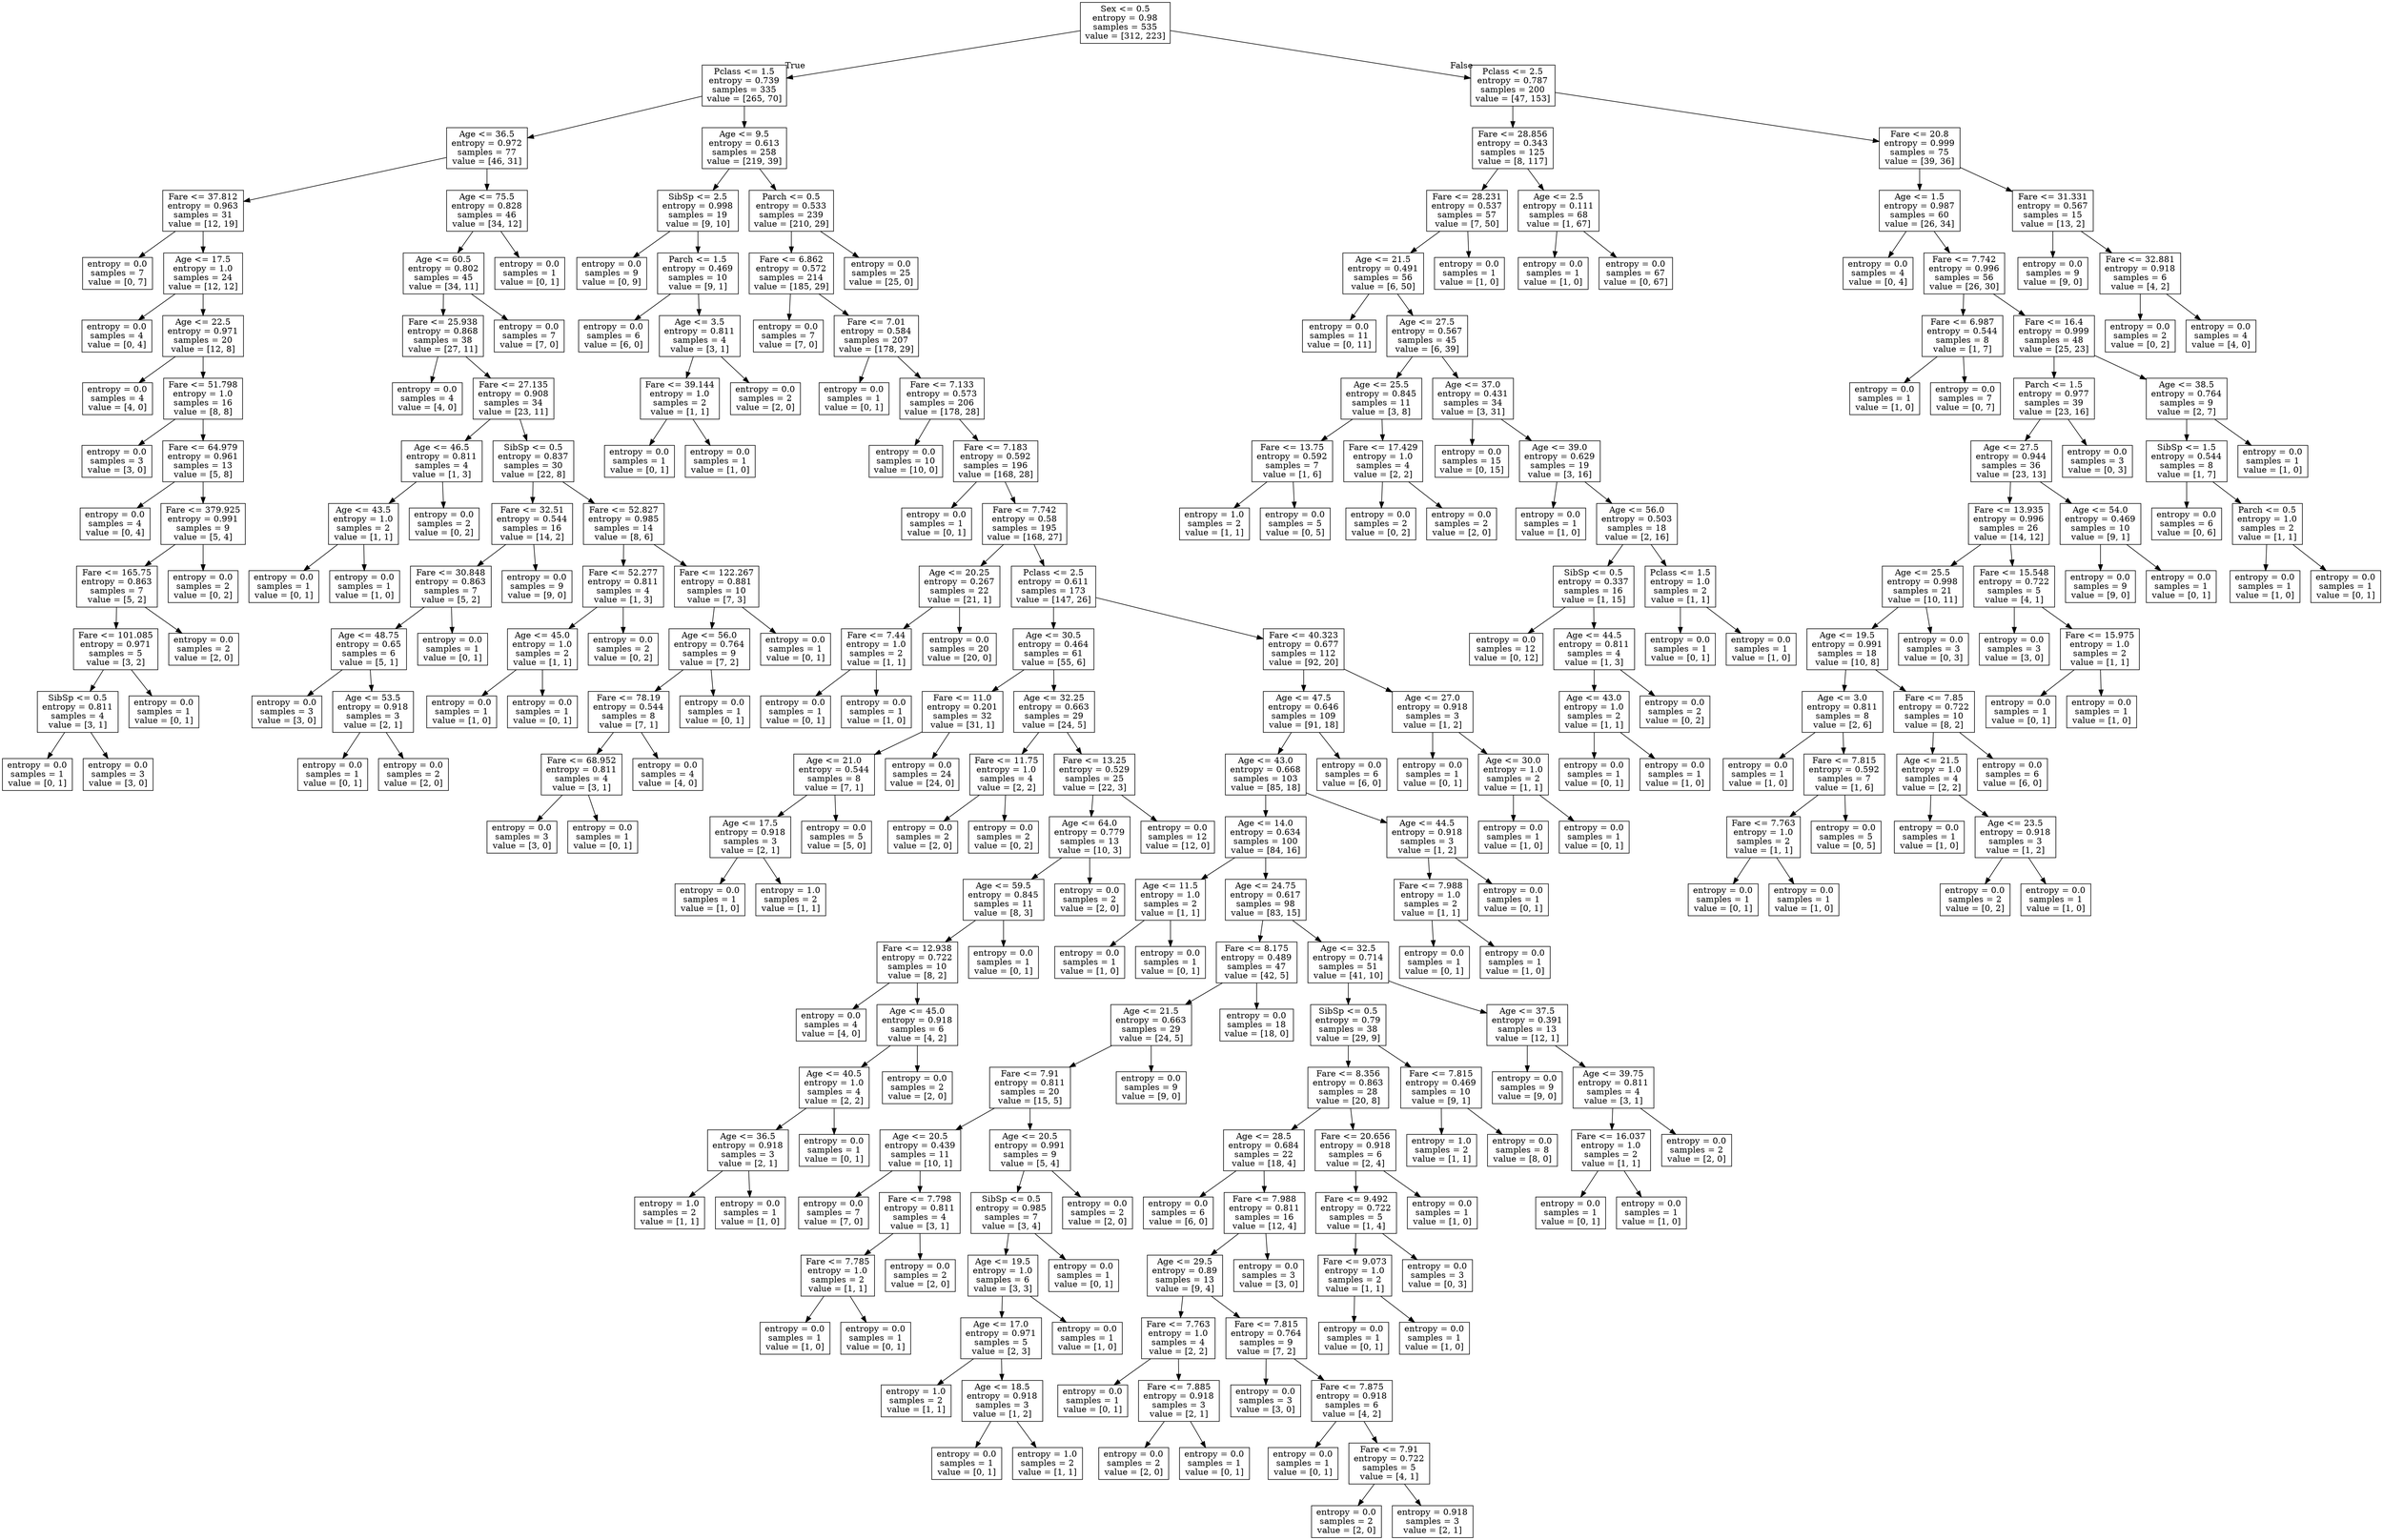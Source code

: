 digraph Tree {
node [shape=box] ;
0 [label="Sex <= 0.5\nentropy = 0.98\nsamples = 535\nvalue = [312, 223]"] ;
1 [label="Pclass <= 1.5\nentropy = 0.739\nsamples = 335\nvalue = [265, 70]"] ;
0 -> 1 [labeldistance=2.5, labelangle=45, headlabel="True"] ;
2 [label="Age <= 36.5\nentropy = 0.972\nsamples = 77\nvalue = [46, 31]"] ;
1 -> 2 ;
3 [label="Fare <= 37.812\nentropy = 0.963\nsamples = 31\nvalue = [12, 19]"] ;
2 -> 3 ;
4 [label="entropy = 0.0\nsamples = 7\nvalue = [0, 7]"] ;
3 -> 4 ;
5 [label="Age <= 17.5\nentropy = 1.0\nsamples = 24\nvalue = [12, 12]"] ;
3 -> 5 ;
6 [label="entropy = 0.0\nsamples = 4\nvalue = [0, 4]"] ;
5 -> 6 ;
7 [label="Age <= 22.5\nentropy = 0.971\nsamples = 20\nvalue = [12, 8]"] ;
5 -> 7 ;
8 [label="entropy = 0.0\nsamples = 4\nvalue = [4, 0]"] ;
7 -> 8 ;
9 [label="Fare <= 51.798\nentropy = 1.0\nsamples = 16\nvalue = [8, 8]"] ;
7 -> 9 ;
10 [label="entropy = 0.0\nsamples = 3\nvalue = [3, 0]"] ;
9 -> 10 ;
11 [label="Fare <= 64.979\nentropy = 0.961\nsamples = 13\nvalue = [5, 8]"] ;
9 -> 11 ;
12 [label="entropy = 0.0\nsamples = 4\nvalue = [0, 4]"] ;
11 -> 12 ;
13 [label="Fare <= 379.925\nentropy = 0.991\nsamples = 9\nvalue = [5, 4]"] ;
11 -> 13 ;
14 [label="Fare <= 165.75\nentropy = 0.863\nsamples = 7\nvalue = [5, 2]"] ;
13 -> 14 ;
15 [label="Fare <= 101.085\nentropy = 0.971\nsamples = 5\nvalue = [3, 2]"] ;
14 -> 15 ;
16 [label="SibSp <= 0.5\nentropy = 0.811\nsamples = 4\nvalue = [3, 1]"] ;
15 -> 16 ;
17 [label="entropy = 0.0\nsamples = 1\nvalue = [0, 1]"] ;
16 -> 17 ;
18 [label="entropy = 0.0\nsamples = 3\nvalue = [3, 0]"] ;
16 -> 18 ;
19 [label="entropy = 0.0\nsamples = 1\nvalue = [0, 1]"] ;
15 -> 19 ;
20 [label="entropy = 0.0\nsamples = 2\nvalue = [2, 0]"] ;
14 -> 20 ;
21 [label="entropy = 0.0\nsamples = 2\nvalue = [0, 2]"] ;
13 -> 21 ;
22 [label="Age <= 75.5\nentropy = 0.828\nsamples = 46\nvalue = [34, 12]"] ;
2 -> 22 ;
23 [label="Age <= 60.5\nentropy = 0.802\nsamples = 45\nvalue = [34, 11]"] ;
22 -> 23 ;
24 [label="Fare <= 25.938\nentropy = 0.868\nsamples = 38\nvalue = [27, 11]"] ;
23 -> 24 ;
25 [label="entropy = 0.0\nsamples = 4\nvalue = [4, 0]"] ;
24 -> 25 ;
26 [label="Fare <= 27.135\nentropy = 0.908\nsamples = 34\nvalue = [23, 11]"] ;
24 -> 26 ;
27 [label="Age <= 46.5\nentropy = 0.811\nsamples = 4\nvalue = [1, 3]"] ;
26 -> 27 ;
28 [label="Age <= 43.5\nentropy = 1.0\nsamples = 2\nvalue = [1, 1]"] ;
27 -> 28 ;
29 [label="entropy = 0.0\nsamples = 1\nvalue = [0, 1]"] ;
28 -> 29 ;
30 [label="entropy = 0.0\nsamples = 1\nvalue = [1, 0]"] ;
28 -> 30 ;
31 [label="entropy = 0.0\nsamples = 2\nvalue = [0, 2]"] ;
27 -> 31 ;
32 [label="SibSp <= 0.5\nentropy = 0.837\nsamples = 30\nvalue = [22, 8]"] ;
26 -> 32 ;
33 [label="Fare <= 32.51\nentropy = 0.544\nsamples = 16\nvalue = [14, 2]"] ;
32 -> 33 ;
34 [label="Fare <= 30.848\nentropy = 0.863\nsamples = 7\nvalue = [5, 2]"] ;
33 -> 34 ;
35 [label="Age <= 48.75\nentropy = 0.65\nsamples = 6\nvalue = [5, 1]"] ;
34 -> 35 ;
36 [label="entropy = 0.0\nsamples = 3\nvalue = [3, 0]"] ;
35 -> 36 ;
37 [label="Age <= 53.5\nentropy = 0.918\nsamples = 3\nvalue = [2, 1]"] ;
35 -> 37 ;
38 [label="entropy = 0.0\nsamples = 1\nvalue = [0, 1]"] ;
37 -> 38 ;
39 [label="entropy = 0.0\nsamples = 2\nvalue = [2, 0]"] ;
37 -> 39 ;
40 [label="entropy = 0.0\nsamples = 1\nvalue = [0, 1]"] ;
34 -> 40 ;
41 [label="entropy = 0.0\nsamples = 9\nvalue = [9, 0]"] ;
33 -> 41 ;
42 [label="Fare <= 52.827\nentropy = 0.985\nsamples = 14\nvalue = [8, 6]"] ;
32 -> 42 ;
43 [label="Fare <= 52.277\nentropy = 0.811\nsamples = 4\nvalue = [1, 3]"] ;
42 -> 43 ;
44 [label="Age <= 45.0\nentropy = 1.0\nsamples = 2\nvalue = [1, 1]"] ;
43 -> 44 ;
45 [label="entropy = 0.0\nsamples = 1\nvalue = [1, 0]"] ;
44 -> 45 ;
46 [label="entropy = 0.0\nsamples = 1\nvalue = [0, 1]"] ;
44 -> 46 ;
47 [label="entropy = 0.0\nsamples = 2\nvalue = [0, 2]"] ;
43 -> 47 ;
48 [label="Fare <= 122.267\nentropy = 0.881\nsamples = 10\nvalue = [7, 3]"] ;
42 -> 48 ;
49 [label="Age <= 56.0\nentropy = 0.764\nsamples = 9\nvalue = [7, 2]"] ;
48 -> 49 ;
50 [label="Fare <= 78.19\nentropy = 0.544\nsamples = 8\nvalue = [7, 1]"] ;
49 -> 50 ;
51 [label="Fare <= 68.952\nentropy = 0.811\nsamples = 4\nvalue = [3, 1]"] ;
50 -> 51 ;
52 [label="entropy = 0.0\nsamples = 3\nvalue = [3, 0]"] ;
51 -> 52 ;
53 [label="entropy = 0.0\nsamples = 1\nvalue = [0, 1]"] ;
51 -> 53 ;
54 [label="entropy = 0.0\nsamples = 4\nvalue = [4, 0]"] ;
50 -> 54 ;
55 [label="entropy = 0.0\nsamples = 1\nvalue = [0, 1]"] ;
49 -> 55 ;
56 [label="entropy = 0.0\nsamples = 1\nvalue = [0, 1]"] ;
48 -> 56 ;
57 [label="entropy = 0.0\nsamples = 7\nvalue = [7, 0]"] ;
23 -> 57 ;
58 [label="entropy = 0.0\nsamples = 1\nvalue = [0, 1]"] ;
22 -> 58 ;
59 [label="Age <= 9.5\nentropy = 0.613\nsamples = 258\nvalue = [219, 39]"] ;
1 -> 59 ;
60 [label="SibSp <= 2.5\nentropy = 0.998\nsamples = 19\nvalue = [9, 10]"] ;
59 -> 60 ;
61 [label="entropy = 0.0\nsamples = 9\nvalue = [0, 9]"] ;
60 -> 61 ;
62 [label="Parch <= 1.5\nentropy = 0.469\nsamples = 10\nvalue = [9, 1]"] ;
60 -> 62 ;
63 [label="entropy = 0.0\nsamples = 6\nvalue = [6, 0]"] ;
62 -> 63 ;
64 [label="Age <= 3.5\nentropy = 0.811\nsamples = 4\nvalue = [3, 1]"] ;
62 -> 64 ;
65 [label="Fare <= 39.144\nentropy = 1.0\nsamples = 2\nvalue = [1, 1]"] ;
64 -> 65 ;
66 [label="entropy = 0.0\nsamples = 1\nvalue = [0, 1]"] ;
65 -> 66 ;
67 [label="entropy = 0.0\nsamples = 1\nvalue = [1, 0]"] ;
65 -> 67 ;
68 [label="entropy = 0.0\nsamples = 2\nvalue = [2, 0]"] ;
64 -> 68 ;
69 [label="Parch <= 0.5\nentropy = 0.533\nsamples = 239\nvalue = [210, 29]"] ;
59 -> 69 ;
70 [label="Fare <= 6.862\nentropy = 0.572\nsamples = 214\nvalue = [185, 29]"] ;
69 -> 70 ;
71 [label="entropy = 0.0\nsamples = 7\nvalue = [7, 0]"] ;
70 -> 71 ;
72 [label="Fare <= 7.01\nentropy = 0.584\nsamples = 207\nvalue = [178, 29]"] ;
70 -> 72 ;
73 [label="entropy = 0.0\nsamples = 1\nvalue = [0, 1]"] ;
72 -> 73 ;
74 [label="Fare <= 7.133\nentropy = 0.573\nsamples = 206\nvalue = [178, 28]"] ;
72 -> 74 ;
75 [label="entropy = 0.0\nsamples = 10\nvalue = [10, 0]"] ;
74 -> 75 ;
76 [label="Fare <= 7.183\nentropy = 0.592\nsamples = 196\nvalue = [168, 28]"] ;
74 -> 76 ;
77 [label="entropy = 0.0\nsamples = 1\nvalue = [0, 1]"] ;
76 -> 77 ;
78 [label="Fare <= 7.742\nentropy = 0.58\nsamples = 195\nvalue = [168, 27]"] ;
76 -> 78 ;
79 [label="Age <= 20.25\nentropy = 0.267\nsamples = 22\nvalue = [21, 1]"] ;
78 -> 79 ;
80 [label="Fare <= 7.44\nentropy = 1.0\nsamples = 2\nvalue = [1, 1]"] ;
79 -> 80 ;
81 [label="entropy = 0.0\nsamples = 1\nvalue = [0, 1]"] ;
80 -> 81 ;
82 [label="entropy = 0.0\nsamples = 1\nvalue = [1, 0]"] ;
80 -> 82 ;
83 [label="entropy = 0.0\nsamples = 20\nvalue = [20, 0]"] ;
79 -> 83 ;
84 [label="Pclass <= 2.5\nentropy = 0.611\nsamples = 173\nvalue = [147, 26]"] ;
78 -> 84 ;
85 [label="Age <= 30.5\nentropy = 0.464\nsamples = 61\nvalue = [55, 6]"] ;
84 -> 85 ;
86 [label="Fare <= 11.0\nentropy = 0.201\nsamples = 32\nvalue = [31, 1]"] ;
85 -> 86 ;
87 [label="Age <= 21.0\nentropy = 0.544\nsamples = 8\nvalue = [7, 1]"] ;
86 -> 87 ;
88 [label="Age <= 17.5\nentropy = 0.918\nsamples = 3\nvalue = [2, 1]"] ;
87 -> 88 ;
89 [label="entropy = 0.0\nsamples = 1\nvalue = [1, 0]"] ;
88 -> 89 ;
90 [label="entropy = 1.0\nsamples = 2\nvalue = [1, 1]"] ;
88 -> 90 ;
91 [label="entropy = 0.0\nsamples = 5\nvalue = [5, 0]"] ;
87 -> 91 ;
92 [label="entropy = 0.0\nsamples = 24\nvalue = [24, 0]"] ;
86 -> 92 ;
93 [label="Age <= 32.25\nentropy = 0.663\nsamples = 29\nvalue = [24, 5]"] ;
85 -> 93 ;
94 [label="Fare <= 11.75\nentropy = 1.0\nsamples = 4\nvalue = [2, 2]"] ;
93 -> 94 ;
95 [label="entropy = 0.0\nsamples = 2\nvalue = [2, 0]"] ;
94 -> 95 ;
96 [label="entropy = 0.0\nsamples = 2\nvalue = [0, 2]"] ;
94 -> 96 ;
97 [label="Fare <= 13.25\nentropy = 0.529\nsamples = 25\nvalue = [22, 3]"] ;
93 -> 97 ;
98 [label="Age <= 64.0\nentropy = 0.779\nsamples = 13\nvalue = [10, 3]"] ;
97 -> 98 ;
99 [label="Age <= 59.5\nentropy = 0.845\nsamples = 11\nvalue = [8, 3]"] ;
98 -> 99 ;
100 [label="Fare <= 12.938\nentropy = 0.722\nsamples = 10\nvalue = [8, 2]"] ;
99 -> 100 ;
101 [label="entropy = 0.0\nsamples = 4\nvalue = [4, 0]"] ;
100 -> 101 ;
102 [label="Age <= 45.0\nentropy = 0.918\nsamples = 6\nvalue = [4, 2]"] ;
100 -> 102 ;
103 [label="Age <= 40.5\nentropy = 1.0\nsamples = 4\nvalue = [2, 2]"] ;
102 -> 103 ;
104 [label="Age <= 36.5\nentropy = 0.918\nsamples = 3\nvalue = [2, 1]"] ;
103 -> 104 ;
105 [label="entropy = 1.0\nsamples = 2\nvalue = [1, 1]"] ;
104 -> 105 ;
106 [label="entropy = 0.0\nsamples = 1\nvalue = [1, 0]"] ;
104 -> 106 ;
107 [label="entropy = 0.0\nsamples = 1\nvalue = [0, 1]"] ;
103 -> 107 ;
108 [label="entropy = 0.0\nsamples = 2\nvalue = [2, 0]"] ;
102 -> 108 ;
109 [label="entropy = 0.0\nsamples = 1\nvalue = [0, 1]"] ;
99 -> 109 ;
110 [label="entropy = 0.0\nsamples = 2\nvalue = [2, 0]"] ;
98 -> 110 ;
111 [label="entropy = 0.0\nsamples = 12\nvalue = [12, 0]"] ;
97 -> 111 ;
112 [label="Fare <= 40.323\nentropy = 0.677\nsamples = 112\nvalue = [92, 20]"] ;
84 -> 112 ;
113 [label="Age <= 47.5\nentropy = 0.646\nsamples = 109\nvalue = [91, 18]"] ;
112 -> 113 ;
114 [label="Age <= 43.0\nentropy = 0.668\nsamples = 103\nvalue = [85, 18]"] ;
113 -> 114 ;
115 [label="Age <= 14.0\nentropy = 0.634\nsamples = 100\nvalue = [84, 16]"] ;
114 -> 115 ;
116 [label="Age <= 11.5\nentropy = 1.0\nsamples = 2\nvalue = [1, 1]"] ;
115 -> 116 ;
117 [label="entropy = 0.0\nsamples = 1\nvalue = [1, 0]"] ;
116 -> 117 ;
118 [label="entropy = 0.0\nsamples = 1\nvalue = [0, 1]"] ;
116 -> 118 ;
119 [label="Age <= 24.75\nentropy = 0.617\nsamples = 98\nvalue = [83, 15]"] ;
115 -> 119 ;
120 [label="Fare <= 8.175\nentropy = 0.489\nsamples = 47\nvalue = [42, 5]"] ;
119 -> 120 ;
121 [label="Age <= 21.5\nentropy = 0.663\nsamples = 29\nvalue = [24, 5]"] ;
120 -> 121 ;
122 [label="Fare <= 7.91\nentropy = 0.811\nsamples = 20\nvalue = [15, 5]"] ;
121 -> 122 ;
123 [label="Age <= 20.5\nentropy = 0.439\nsamples = 11\nvalue = [10, 1]"] ;
122 -> 123 ;
124 [label="entropy = 0.0\nsamples = 7\nvalue = [7, 0]"] ;
123 -> 124 ;
125 [label="Fare <= 7.798\nentropy = 0.811\nsamples = 4\nvalue = [3, 1]"] ;
123 -> 125 ;
126 [label="Fare <= 7.785\nentropy = 1.0\nsamples = 2\nvalue = [1, 1]"] ;
125 -> 126 ;
127 [label="entropy = 0.0\nsamples = 1\nvalue = [1, 0]"] ;
126 -> 127 ;
128 [label="entropy = 0.0\nsamples = 1\nvalue = [0, 1]"] ;
126 -> 128 ;
129 [label="entropy = 0.0\nsamples = 2\nvalue = [2, 0]"] ;
125 -> 129 ;
130 [label="Age <= 20.5\nentropy = 0.991\nsamples = 9\nvalue = [5, 4]"] ;
122 -> 130 ;
131 [label="SibSp <= 0.5\nentropy = 0.985\nsamples = 7\nvalue = [3, 4]"] ;
130 -> 131 ;
132 [label="Age <= 19.5\nentropy = 1.0\nsamples = 6\nvalue = [3, 3]"] ;
131 -> 132 ;
133 [label="Age <= 17.0\nentropy = 0.971\nsamples = 5\nvalue = [2, 3]"] ;
132 -> 133 ;
134 [label="entropy = 1.0\nsamples = 2\nvalue = [1, 1]"] ;
133 -> 134 ;
135 [label="Age <= 18.5\nentropy = 0.918\nsamples = 3\nvalue = [1, 2]"] ;
133 -> 135 ;
136 [label="entropy = 0.0\nsamples = 1\nvalue = [0, 1]"] ;
135 -> 136 ;
137 [label="entropy = 1.0\nsamples = 2\nvalue = [1, 1]"] ;
135 -> 137 ;
138 [label="entropy = 0.0\nsamples = 1\nvalue = [1, 0]"] ;
132 -> 138 ;
139 [label="entropy = 0.0\nsamples = 1\nvalue = [0, 1]"] ;
131 -> 139 ;
140 [label="entropy = 0.0\nsamples = 2\nvalue = [2, 0]"] ;
130 -> 140 ;
141 [label="entropy = 0.0\nsamples = 9\nvalue = [9, 0]"] ;
121 -> 141 ;
142 [label="entropy = 0.0\nsamples = 18\nvalue = [18, 0]"] ;
120 -> 142 ;
143 [label="Age <= 32.5\nentropy = 0.714\nsamples = 51\nvalue = [41, 10]"] ;
119 -> 143 ;
144 [label="SibSp <= 0.5\nentropy = 0.79\nsamples = 38\nvalue = [29, 9]"] ;
143 -> 144 ;
145 [label="Fare <= 8.356\nentropy = 0.863\nsamples = 28\nvalue = [20, 8]"] ;
144 -> 145 ;
146 [label="Age <= 28.5\nentropy = 0.684\nsamples = 22\nvalue = [18, 4]"] ;
145 -> 146 ;
147 [label="entropy = 0.0\nsamples = 6\nvalue = [6, 0]"] ;
146 -> 147 ;
148 [label="Fare <= 7.988\nentropy = 0.811\nsamples = 16\nvalue = [12, 4]"] ;
146 -> 148 ;
149 [label="Age <= 29.5\nentropy = 0.89\nsamples = 13\nvalue = [9, 4]"] ;
148 -> 149 ;
150 [label="Fare <= 7.763\nentropy = 1.0\nsamples = 4\nvalue = [2, 2]"] ;
149 -> 150 ;
151 [label="entropy = 0.0\nsamples = 1\nvalue = [0, 1]"] ;
150 -> 151 ;
152 [label="Fare <= 7.885\nentropy = 0.918\nsamples = 3\nvalue = [2, 1]"] ;
150 -> 152 ;
153 [label="entropy = 0.0\nsamples = 2\nvalue = [2, 0]"] ;
152 -> 153 ;
154 [label="entropy = 0.0\nsamples = 1\nvalue = [0, 1]"] ;
152 -> 154 ;
155 [label="Fare <= 7.815\nentropy = 0.764\nsamples = 9\nvalue = [7, 2]"] ;
149 -> 155 ;
156 [label="entropy = 0.0\nsamples = 3\nvalue = [3, 0]"] ;
155 -> 156 ;
157 [label="Fare <= 7.875\nentropy = 0.918\nsamples = 6\nvalue = [4, 2]"] ;
155 -> 157 ;
158 [label="entropy = 0.0\nsamples = 1\nvalue = [0, 1]"] ;
157 -> 158 ;
159 [label="Fare <= 7.91\nentropy = 0.722\nsamples = 5\nvalue = [4, 1]"] ;
157 -> 159 ;
160 [label="entropy = 0.0\nsamples = 2\nvalue = [2, 0]"] ;
159 -> 160 ;
161 [label="entropy = 0.918\nsamples = 3\nvalue = [2, 1]"] ;
159 -> 161 ;
162 [label="entropy = 0.0\nsamples = 3\nvalue = [3, 0]"] ;
148 -> 162 ;
163 [label="Fare <= 20.656\nentropy = 0.918\nsamples = 6\nvalue = [2, 4]"] ;
145 -> 163 ;
164 [label="Fare <= 9.492\nentropy = 0.722\nsamples = 5\nvalue = [1, 4]"] ;
163 -> 164 ;
165 [label="Fare <= 9.073\nentropy = 1.0\nsamples = 2\nvalue = [1, 1]"] ;
164 -> 165 ;
166 [label="entropy = 0.0\nsamples = 1\nvalue = [0, 1]"] ;
165 -> 166 ;
167 [label="entropy = 0.0\nsamples = 1\nvalue = [1, 0]"] ;
165 -> 167 ;
168 [label="entropy = 0.0\nsamples = 3\nvalue = [0, 3]"] ;
164 -> 168 ;
169 [label="entropy = 0.0\nsamples = 1\nvalue = [1, 0]"] ;
163 -> 169 ;
170 [label="Fare <= 7.815\nentropy = 0.469\nsamples = 10\nvalue = [9, 1]"] ;
144 -> 170 ;
171 [label="entropy = 1.0\nsamples = 2\nvalue = [1, 1]"] ;
170 -> 171 ;
172 [label="entropy = 0.0\nsamples = 8\nvalue = [8, 0]"] ;
170 -> 172 ;
173 [label="Age <= 37.5\nentropy = 0.391\nsamples = 13\nvalue = [12, 1]"] ;
143 -> 173 ;
174 [label="entropy = 0.0\nsamples = 9\nvalue = [9, 0]"] ;
173 -> 174 ;
175 [label="Age <= 39.75\nentropy = 0.811\nsamples = 4\nvalue = [3, 1]"] ;
173 -> 175 ;
176 [label="Fare <= 16.037\nentropy = 1.0\nsamples = 2\nvalue = [1, 1]"] ;
175 -> 176 ;
177 [label="entropy = 0.0\nsamples = 1\nvalue = [0, 1]"] ;
176 -> 177 ;
178 [label="entropy = 0.0\nsamples = 1\nvalue = [1, 0]"] ;
176 -> 178 ;
179 [label="entropy = 0.0\nsamples = 2\nvalue = [2, 0]"] ;
175 -> 179 ;
180 [label="Age <= 44.5\nentropy = 0.918\nsamples = 3\nvalue = [1, 2]"] ;
114 -> 180 ;
181 [label="Fare <= 7.988\nentropy = 1.0\nsamples = 2\nvalue = [1, 1]"] ;
180 -> 181 ;
182 [label="entropy = 0.0\nsamples = 1\nvalue = [0, 1]"] ;
181 -> 182 ;
183 [label="entropy = 0.0\nsamples = 1\nvalue = [1, 0]"] ;
181 -> 183 ;
184 [label="entropy = 0.0\nsamples = 1\nvalue = [0, 1]"] ;
180 -> 184 ;
185 [label="entropy = 0.0\nsamples = 6\nvalue = [6, 0]"] ;
113 -> 185 ;
186 [label="Age <= 27.0\nentropy = 0.918\nsamples = 3\nvalue = [1, 2]"] ;
112 -> 186 ;
187 [label="entropy = 0.0\nsamples = 1\nvalue = [0, 1]"] ;
186 -> 187 ;
188 [label="Age <= 30.0\nentropy = 1.0\nsamples = 2\nvalue = [1, 1]"] ;
186 -> 188 ;
189 [label="entropy = 0.0\nsamples = 1\nvalue = [1, 0]"] ;
188 -> 189 ;
190 [label="entropy = 0.0\nsamples = 1\nvalue = [0, 1]"] ;
188 -> 190 ;
191 [label="entropy = 0.0\nsamples = 25\nvalue = [25, 0]"] ;
69 -> 191 ;
192 [label="Pclass <= 2.5\nentropy = 0.787\nsamples = 200\nvalue = [47, 153]"] ;
0 -> 192 [labeldistance=2.5, labelangle=-45, headlabel="False"] ;
193 [label="Fare <= 28.856\nentropy = 0.343\nsamples = 125\nvalue = [8, 117]"] ;
192 -> 193 ;
194 [label="Fare <= 28.231\nentropy = 0.537\nsamples = 57\nvalue = [7, 50]"] ;
193 -> 194 ;
195 [label="Age <= 21.5\nentropy = 0.491\nsamples = 56\nvalue = [6, 50]"] ;
194 -> 195 ;
196 [label="entropy = 0.0\nsamples = 11\nvalue = [0, 11]"] ;
195 -> 196 ;
197 [label="Age <= 27.5\nentropy = 0.567\nsamples = 45\nvalue = [6, 39]"] ;
195 -> 197 ;
198 [label="Age <= 25.5\nentropy = 0.845\nsamples = 11\nvalue = [3, 8]"] ;
197 -> 198 ;
199 [label="Fare <= 13.75\nentropy = 0.592\nsamples = 7\nvalue = [1, 6]"] ;
198 -> 199 ;
200 [label="entropy = 1.0\nsamples = 2\nvalue = [1, 1]"] ;
199 -> 200 ;
201 [label="entropy = 0.0\nsamples = 5\nvalue = [0, 5]"] ;
199 -> 201 ;
202 [label="Fare <= 17.429\nentropy = 1.0\nsamples = 4\nvalue = [2, 2]"] ;
198 -> 202 ;
203 [label="entropy = 0.0\nsamples = 2\nvalue = [0, 2]"] ;
202 -> 203 ;
204 [label="entropy = 0.0\nsamples = 2\nvalue = [2, 0]"] ;
202 -> 204 ;
205 [label="Age <= 37.0\nentropy = 0.431\nsamples = 34\nvalue = [3, 31]"] ;
197 -> 205 ;
206 [label="entropy = 0.0\nsamples = 15\nvalue = [0, 15]"] ;
205 -> 206 ;
207 [label="Age <= 39.0\nentropy = 0.629\nsamples = 19\nvalue = [3, 16]"] ;
205 -> 207 ;
208 [label="entropy = 0.0\nsamples = 1\nvalue = [1, 0]"] ;
207 -> 208 ;
209 [label="Age <= 56.0\nentropy = 0.503\nsamples = 18\nvalue = [2, 16]"] ;
207 -> 209 ;
210 [label="SibSp <= 0.5\nentropy = 0.337\nsamples = 16\nvalue = [1, 15]"] ;
209 -> 210 ;
211 [label="entropy = 0.0\nsamples = 12\nvalue = [0, 12]"] ;
210 -> 211 ;
212 [label="Age <= 44.5\nentropy = 0.811\nsamples = 4\nvalue = [1, 3]"] ;
210 -> 212 ;
213 [label="Age <= 43.0\nentropy = 1.0\nsamples = 2\nvalue = [1, 1]"] ;
212 -> 213 ;
214 [label="entropy = 0.0\nsamples = 1\nvalue = [0, 1]"] ;
213 -> 214 ;
215 [label="entropy = 0.0\nsamples = 1\nvalue = [1, 0]"] ;
213 -> 215 ;
216 [label="entropy = 0.0\nsamples = 2\nvalue = [0, 2]"] ;
212 -> 216 ;
217 [label="Pclass <= 1.5\nentropy = 1.0\nsamples = 2\nvalue = [1, 1]"] ;
209 -> 217 ;
218 [label="entropy = 0.0\nsamples = 1\nvalue = [0, 1]"] ;
217 -> 218 ;
219 [label="entropy = 0.0\nsamples = 1\nvalue = [1, 0]"] ;
217 -> 219 ;
220 [label="entropy = 0.0\nsamples = 1\nvalue = [1, 0]"] ;
194 -> 220 ;
221 [label="Age <= 2.5\nentropy = 0.111\nsamples = 68\nvalue = [1, 67]"] ;
193 -> 221 ;
222 [label="entropy = 0.0\nsamples = 1\nvalue = [1, 0]"] ;
221 -> 222 ;
223 [label="entropy = 0.0\nsamples = 67\nvalue = [0, 67]"] ;
221 -> 223 ;
224 [label="Fare <= 20.8\nentropy = 0.999\nsamples = 75\nvalue = [39, 36]"] ;
192 -> 224 ;
225 [label="Age <= 1.5\nentropy = 0.987\nsamples = 60\nvalue = [26, 34]"] ;
224 -> 225 ;
226 [label="entropy = 0.0\nsamples = 4\nvalue = [0, 4]"] ;
225 -> 226 ;
227 [label="Fare <= 7.742\nentropy = 0.996\nsamples = 56\nvalue = [26, 30]"] ;
225 -> 227 ;
228 [label="Fare <= 6.987\nentropy = 0.544\nsamples = 8\nvalue = [1, 7]"] ;
227 -> 228 ;
229 [label="entropy = 0.0\nsamples = 1\nvalue = [1, 0]"] ;
228 -> 229 ;
230 [label="entropy = 0.0\nsamples = 7\nvalue = [0, 7]"] ;
228 -> 230 ;
231 [label="Fare <= 16.4\nentropy = 0.999\nsamples = 48\nvalue = [25, 23]"] ;
227 -> 231 ;
232 [label="Parch <= 1.5\nentropy = 0.977\nsamples = 39\nvalue = [23, 16]"] ;
231 -> 232 ;
233 [label="Age <= 27.5\nentropy = 0.944\nsamples = 36\nvalue = [23, 13]"] ;
232 -> 233 ;
234 [label="Fare <= 13.935\nentropy = 0.996\nsamples = 26\nvalue = [14, 12]"] ;
233 -> 234 ;
235 [label="Age <= 25.5\nentropy = 0.998\nsamples = 21\nvalue = [10, 11]"] ;
234 -> 235 ;
236 [label="Age <= 19.5\nentropy = 0.991\nsamples = 18\nvalue = [10, 8]"] ;
235 -> 236 ;
237 [label="Age <= 3.0\nentropy = 0.811\nsamples = 8\nvalue = [2, 6]"] ;
236 -> 237 ;
238 [label="entropy = 0.0\nsamples = 1\nvalue = [1, 0]"] ;
237 -> 238 ;
239 [label="Fare <= 7.815\nentropy = 0.592\nsamples = 7\nvalue = [1, 6]"] ;
237 -> 239 ;
240 [label="Fare <= 7.763\nentropy = 1.0\nsamples = 2\nvalue = [1, 1]"] ;
239 -> 240 ;
241 [label="entropy = 0.0\nsamples = 1\nvalue = [0, 1]"] ;
240 -> 241 ;
242 [label="entropy = 0.0\nsamples = 1\nvalue = [1, 0]"] ;
240 -> 242 ;
243 [label="entropy = 0.0\nsamples = 5\nvalue = [0, 5]"] ;
239 -> 243 ;
244 [label="Fare <= 7.85\nentropy = 0.722\nsamples = 10\nvalue = [8, 2]"] ;
236 -> 244 ;
245 [label="Age <= 21.5\nentropy = 1.0\nsamples = 4\nvalue = [2, 2]"] ;
244 -> 245 ;
246 [label="entropy = 0.0\nsamples = 1\nvalue = [1, 0]"] ;
245 -> 246 ;
247 [label="Age <= 23.5\nentropy = 0.918\nsamples = 3\nvalue = [1, 2]"] ;
245 -> 247 ;
248 [label="entropy = 0.0\nsamples = 2\nvalue = [0, 2]"] ;
247 -> 248 ;
249 [label="entropy = 0.0\nsamples = 1\nvalue = [1, 0]"] ;
247 -> 249 ;
250 [label="entropy = 0.0\nsamples = 6\nvalue = [6, 0]"] ;
244 -> 250 ;
251 [label="entropy = 0.0\nsamples = 3\nvalue = [0, 3]"] ;
235 -> 251 ;
252 [label="Fare <= 15.548\nentropy = 0.722\nsamples = 5\nvalue = [4, 1]"] ;
234 -> 252 ;
253 [label="entropy = 0.0\nsamples = 3\nvalue = [3, 0]"] ;
252 -> 253 ;
254 [label="Fare <= 15.975\nentropy = 1.0\nsamples = 2\nvalue = [1, 1]"] ;
252 -> 254 ;
255 [label="entropy = 0.0\nsamples = 1\nvalue = [0, 1]"] ;
254 -> 255 ;
256 [label="entropy = 0.0\nsamples = 1\nvalue = [1, 0]"] ;
254 -> 256 ;
257 [label="Age <= 54.0\nentropy = 0.469\nsamples = 10\nvalue = [9, 1]"] ;
233 -> 257 ;
258 [label="entropy = 0.0\nsamples = 9\nvalue = [9, 0]"] ;
257 -> 258 ;
259 [label="entropy = 0.0\nsamples = 1\nvalue = [0, 1]"] ;
257 -> 259 ;
260 [label="entropy = 0.0\nsamples = 3\nvalue = [0, 3]"] ;
232 -> 260 ;
261 [label="Age <= 38.5\nentropy = 0.764\nsamples = 9\nvalue = [2, 7]"] ;
231 -> 261 ;
262 [label="SibSp <= 1.5\nentropy = 0.544\nsamples = 8\nvalue = [1, 7]"] ;
261 -> 262 ;
263 [label="entropy = 0.0\nsamples = 6\nvalue = [0, 6]"] ;
262 -> 263 ;
264 [label="Parch <= 0.5\nentropy = 1.0\nsamples = 2\nvalue = [1, 1]"] ;
262 -> 264 ;
265 [label="entropy = 0.0\nsamples = 1\nvalue = [1, 0]"] ;
264 -> 265 ;
266 [label="entropy = 0.0\nsamples = 1\nvalue = [0, 1]"] ;
264 -> 266 ;
267 [label="entropy = 0.0\nsamples = 1\nvalue = [1, 0]"] ;
261 -> 267 ;
268 [label="Fare <= 31.331\nentropy = 0.567\nsamples = 15\nvalue = [13, 2]"] ;
224 -> 268 ;
269 [label="entropy = 0.0\nsamples = 9\nvalue = [9, 0]"] ;
268 -> 269 ;
270 [label="Fare <= 32.881\nentropy = 0.918\nsamples = 6\nvalue = [4, 2]"] ;
268 -> 270 ;
271 [label="entropy = 0.0\nsamples = 2\nvalue = [0, 2]"] ;
270 -> 271 ;
272 [label="entropy = 0.0\nsamples = 4\nvalue = [4, 0]"] ;
270 -> 272 ;
}